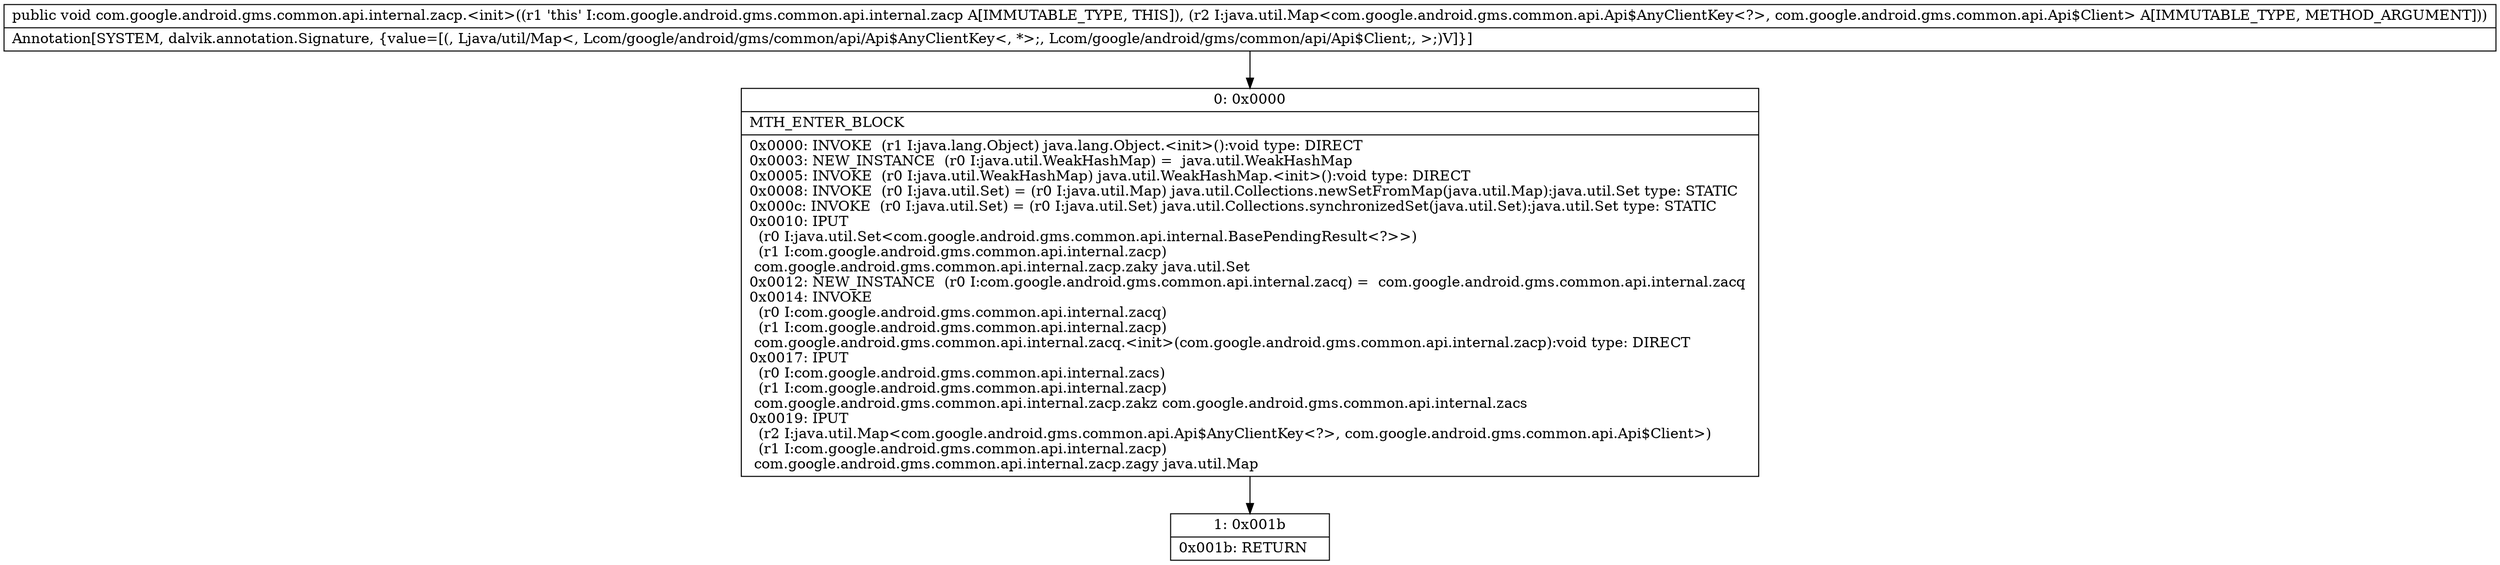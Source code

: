 digraph "CFG forcom.google.android.gms.common.api.internal.zacp.\<init\>(Ljava\/util\/Map;)V" {
Node_0 [shape=record,label="{0\:\ 0x0000|MTH_ENTER_BLOCK\l|0x0000: INVOKE  (r1 I:java.lang.Object) java.lang.Object.\<init\>():void type: DIRECT \l0x0003: NEW_INSTANCE  (r0 I:java.util.WeakHashMap) =  java.util.WeakHashMap \l0x0005: INVOKE  (r0 I:java.util.WeakHashMap) java.util.WeakHashMap.\<init\>():void type: DIRECT \l0x0008: INVOKE  (r0 I:java.util.Set) = (r0 I:java.util.Map) java.util.Collections.newSetFromMap(java.util.Map):java.util.Set type: STATIC \l0x000c: INVOKE  (r0 I:java.util.Set) = (r0 I:java.util.Set) java.util.Collections.synchronizedSet(java.util.Set):java.util.Set type: STATIC \l0x0010: IPUT  \l  (r0 I:java.util.Set\<com.google.android.gms.common.api.internal.BasePendingResult\<?\>\>)\l  (r1 I:com.google.android.gms.common.api.internal.zacp)\l com.google.android.gms.common.api.internal.zacp.zaky java.util.Set \l0x0012: NEW_INSTANCE  (r0 I:com.google.android.gms.common.api.internal.zacq) =  com.google.android.gms.common.api.internal.zacq \l0x0014: INVOKE  \l  (r0 I:com.google.android.gms.common.api.internal.zacq)\l  (r1 I:com.google.android.gms.common.api.internal.zacp)\l com.google.android.gms.common.api.internal.zacq.\<init\>(com.google.android.gms.common.api.internal.zacp):void type: DIRECT \l0x0017: IPUT  \l  (r0 I:com.google.android.gms.common.api.internal.zacs)\l  (r1 I:com.google.android.gms.common.api.internal.zacp)\l com.google.android.gms.common.api.internal.zacp.zakz com.google.android.gms.common.api.internal.zacs \l0x0019: IPUT  \l  (r2 I:java.util.Map\<com.google.android.gms.common.api.Api$AnyClientKey\<?\>, com.google.android.gms.common.api.Api$Client\>)\l  (r1 I:com.google.android.gms.common.api.internal.zacp)\l com.google.android.gms.common.api.internal.zacp.zagy java.util.Map \l}"];
Node_1 [shape=record,label="{1\:\ 0x001b|0x001b: RETURN   \l}"];
MethodNode[shape=record,label="{public void com.google.android.gms.common.api.internal.zacp.\<init\>((r1 'this' I:com.google.android.gms.common.api.internal.zacp A[IMMUTABLE_TYPE, THIS]), (r2 I:java.util.Map\<com.google.android.gms.common.api.Api$AnyClientKey\<?\>, com.google.android.gms.common.api.Api$Client\> A[IMMUTABLE_TYPE, METHOD_ARGUMENT]))  | Annotation[SYSTEM, dalvik.annotation.Signature, \{value=[(, Ljava\/util\/Map\<, Lcom\/google\/android\/gms\/common\/api\/Api$AnyClientKey\<, *\>;, Lcom\/google\/android\/gms\/common\/api\/Api$Client;, \>;)V]\}]\l}"];
MethodNode -> Node_0;
Node_0 -> Node_1;
}

